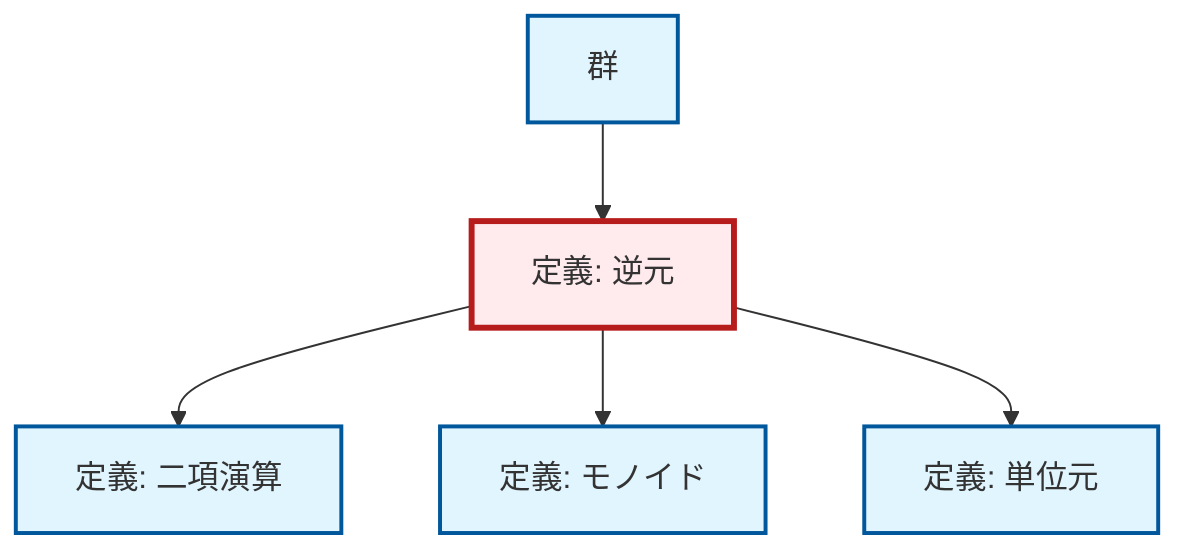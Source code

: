 graph TD
    classDef definition fill:#e1f5fe,stroke:#01579b,stroke-width:2px
    classDef theorem fill:#f3e5f5,stroke:#4a148c,stroke-width:2px
    classDef axiom fill:#fff3e0,stroke:#e65100,stroke-width:2px
    classDef example fill:#e8f5e9,stroke:#1b5e20,stroke-width:2px
    classDef current fill:#ffebee,stroke:#b71c1c,stroke-width:3px
    def-monoid["定義: モノイド"]:::definition
    def-group["群"]:::definition
    def-inverse-element["定義: 逆元"]:::definition
    def-identity-element["定義: 単位元"]:::definition
    def-binary-operation["定義: 二項演算"]:::definition
    def-group --> def-inverse-element
    def-inverse-element --> def-binary-operation
    def-inverse-element --> def-monoid
    def-inverse-element --> def-identity-element
    class def-inverse-element current